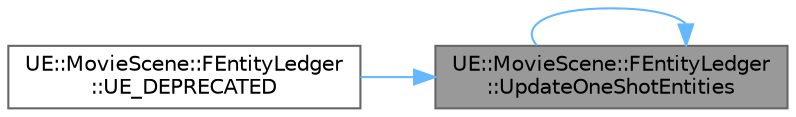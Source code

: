 digraph "UE::MovieScene::FEntityLedger::UpdateOneShotEntities"
{
 // INTERACTIVE_SVG=YES
 // LATEX_PDF_SIZE
  bgcolor="transparent";
  edge [fontname=Helvetica,fontsize=10,labelfontname=Helvetica,labelfontsize=10];
  node [fontname=Helvetica,fontsize=10,shape=box,height=0.2,width=0.4];
  rankdir="RL";
  Node1 [id="Node000001",label="UE::MovieScene::FEntityLedger\l::UpdateOneShotEntities",height=0.2,width=0.4,color="gray40", fillcolor="grey60", style="filled", fontcolor="black",tooltip="Update any one-shot entities for the current frame."];
  Node1 -> Node2 [id="edge1_Node000001_Node000002",dir="back",color="steelblue1",style="solid",tooltip=" "];
  Node2 [id="Node000002",label="UE::MovieScene::FEntityLedger\l::UE_DEPRECATED",height=0.2,width=0.4,color="grey40", fillcolor="white", style="filled",URL="$d4/dd3/structUE_1_1MovieScene_1_1FEntityLedger.html#a717bf74eaed92f37e8e9beca9e39aebf",tooltip=" "];
  Node1 -> Node1 [id="edge2_Node000001_Node000001",dir="back",color="steelblue1",style="solid",tooltip=" "];
}
